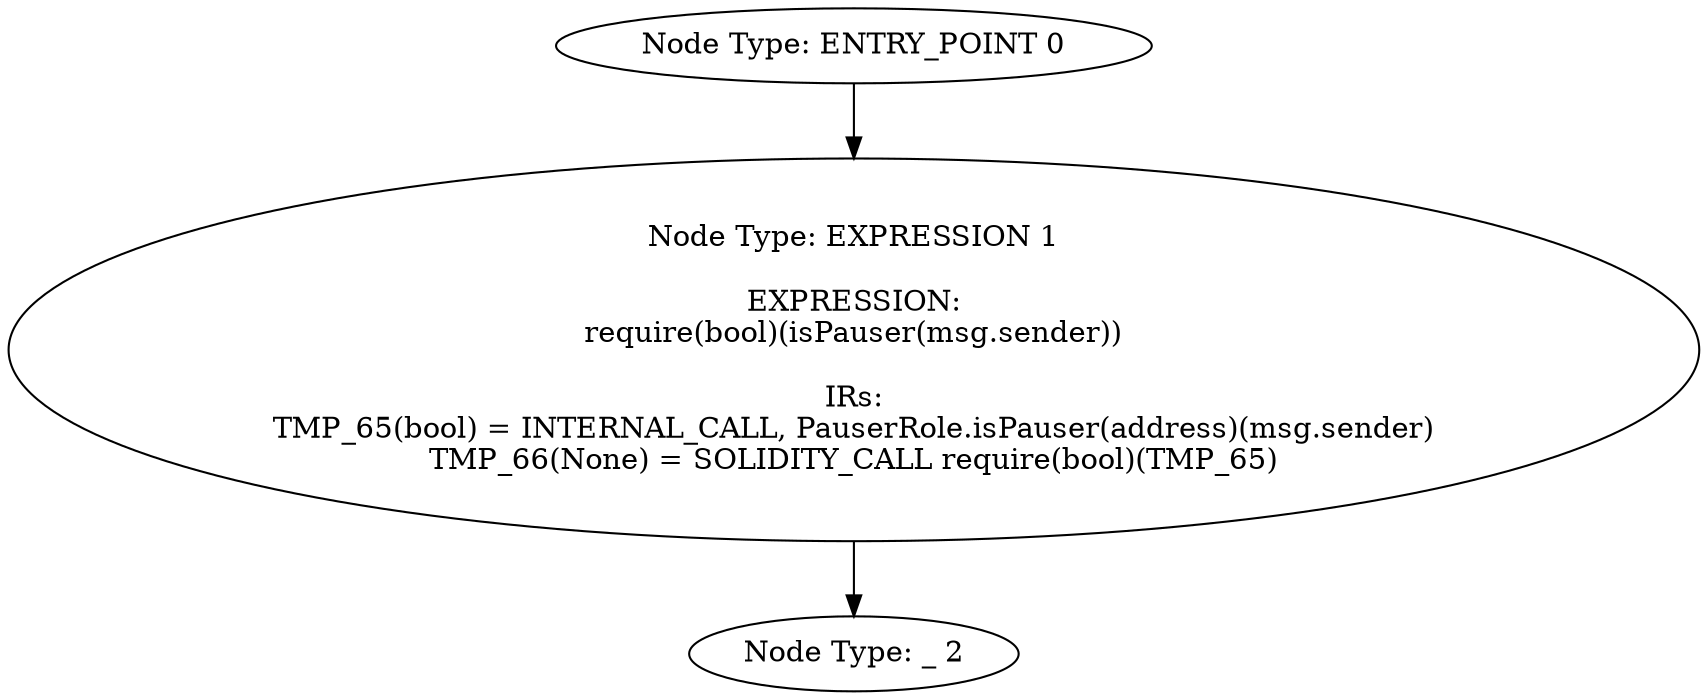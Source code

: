 digraph{
0[label="Node Type: ENTRY_POINT 0
"];
0->1;
1[label="Node Type: EXPRESSION 1

EXPRESSION:
require(bool)(isPauser(msg.sender))

IRs:
TMP_65(bool) = INTERNAL_CALL, PauserRole.isPauser(address)(msg.sender)
TMP_66(None) = SOLIDITY_CALL require(bool)(TMP_65)"];
1->2;
2[label="Node Type: _ 2
"];
}
